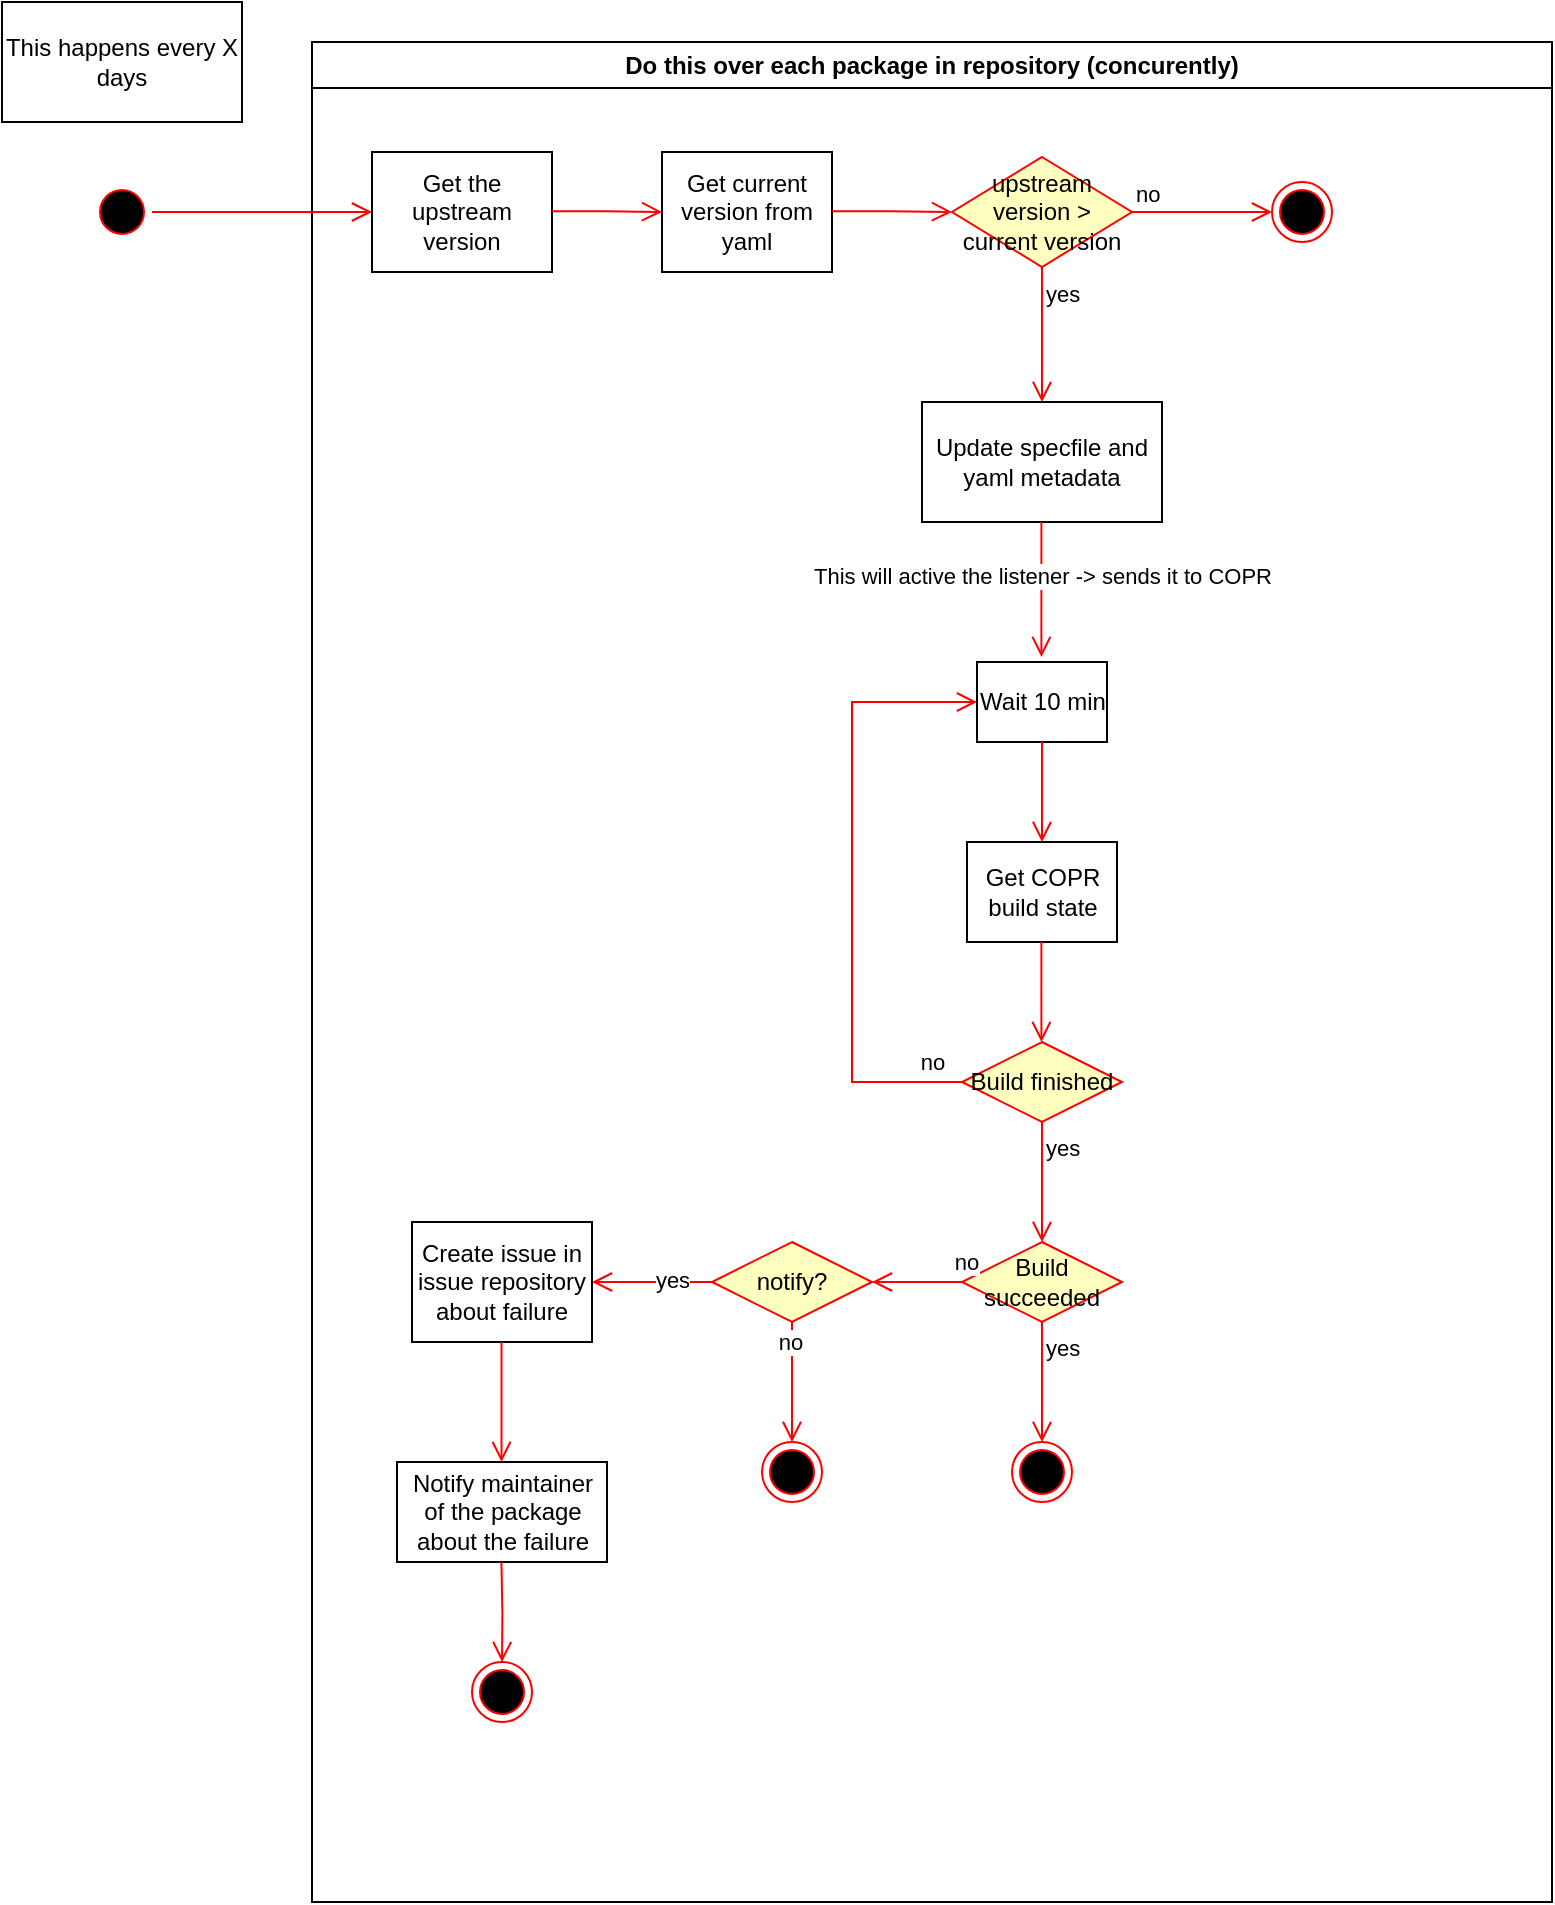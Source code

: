 <mxfile version="20.6.0" type="device"><diagram id="GlmO-jsKWFZRZX-fuqYN" name="Page-1"><mxGraphModel dx="1262" dy="737" grid="1" gridSize="10" guides="1" tooltips="1" connect="1" arrows="1" fold="1" page="1" pageScale="1" pageWidth="850" pageHeight="1100" math="0" shadow="0"><root><mxCell id="0"/><mxCell id="1" parent="0"/><mxCell id="2BYGi57EAKYBP_p3Rz0F-1" value="" style="ellipse;shape=startState;fillColor=#000000;strokeColor=#ff0000;" vertex="1" parent="1"><mxGeometry x="140" y="240" width="30" height="30" as="geometry"/></mxCell><mxCell id="2BYGi57EAKYBP_p3Rz0F-3" value="This happens every X days" style="rounded=0;whiteSpace=wrap;html=1;" vertex="1" parent="1"><mxGeometry x="95" y="150" width="120" height="60" as="geometry"/></mxCell><mxCell id="2BYGi57EAKYBP_p3Rz0F-5" value="Do this over each package in repository (concurently)" style="swimlane;whiteSpace=wrap;html=1;" vertex="1" parent="1"><mxGeometry x="250" y="170" width="620" height="930" as="geometry"/></mxCell><mxCell id="2BYGi57EAKYBP_p3Rz0F-7" value="Get the upstream version" style="rounded=0;whiteSpace=wrap;html=1;" vertex="1" parent="2BYGi57EAKYBP_p3Rz0F-5"><mxGeometry x="30" y="55" width="90" height="60" as="geometry"/></mxCell><mxCell id="2BYGi57EAKYBP_p3Rz0F-8" value="" style="edgeStyle=elbowEdgeStyle;elbow=horizontal;verticalAlign=bottom;endArrow=open;endSize=8;strokeColor=#FF0000;endFill=1;rounded=0;exitX=1;exitY=0.5;exitDx=0;exitDy=0;" edge="1" parent="2BYGi57EAKYBP_p3Rz0F-5"><mxGeometry x="50" y="-130.42" as="geometry"><mxPoint x="175" y="85" as="targetPoint"/><mxPoint x="120" y="84.58" as="sourcePoint"/></mxGeometry></mxCell><mxCell id="2BYGi57EAKYBP_p3Rz0F-9" value="Get current version from yaml" style="rounded=0;whiteSpace=wrap;html=1;" vertex="1" parent="2BYGi57EAKYBP_p3Rz0F-5"><mxGeometry x="175" y="55" width="85" height="60" as="geometry"/></mxCell><mxCell id="2BYGi57EAKYBP_p3Rz0F-11" value="upstream version &amp;gt; current version" style="rhombus;whiteSpace=wrap;html=1;fillColor=#ffffc0;strokeColor=#ff0000;" vertex="1" parent="2BYGi57EAKYBP_p3Rz0F-5"><mxGeometry x="320" y="57.5" width="90" height="55" as="geometry"/></mxCell><mxCell id="2BYGi57EAKYBP_p3Rz0F-12" value="no" style="edgeStyle=orthogonalEdgeStyle;html=1;align=left;verticalAlign=bottom;endArrow=open;endSize=8;strokeColor=#ff0000;rounded=0;" edge="1" source="2BYGi57EAKYBP_p3Rz0F-11" parent="2BYGi57EAKYBP_p3Rz0F-5"><mxGeometry x="-1" relative="1" as="geometry"><mxPoint x="480" y="85" as="targetPoint"/></mxGeometry></mxCell><mxCell id="2BYGi57EAKYBP_p3Rz0F-13" value="yes" style="edgeStyle=orthogonalEdgeStyle;html=1;align=left;verticalAlign=top;endArrow=open;endSize=8;strokeColor=#ff0000;rounded=0;" edge="1" source="2BYGi57EAKYBP_p3Rz0F-11" parent="2BYGi57EAKYBP_p3Rz0F-5"><mxGeometry x="-1" relative="1" as="geometry"><mxPoint x="365" y="180" as="targetPoint"/><Array as="points"><mxPoint x="365" y="170"/></Array></mxGeometry></mxCell><mxCell id="2BYGi57EAKYBP_p3Rz0F-15" value="" style="edgeStyle=elbowEdgeStyle;elbow=horizontal;verticalAlign=bottom;endArrow=open;endSize=8;strokeColor=#FF0000;endFill=1;rounded=0;exitX=1;exitY=0.5;exitDx=0;exitDy=0;entryX=0;entryY=0.5;entryDx=0;entryDy=0;" edge="1" parent="2BYGi57EAKYBP_p3Rz0F-5" target="2BYGi57EAKYBP_p3Rz0F-11"><mxGeometry x="-60" y="-300.42" as="geometry"><mxPoint x="315" y="85" as="targetPoint"/><mxPoint x="260" y="84.58" as="sourcePoint"/></mxGeometry></mxCell><mxCell id="2BYGi57EAKYBP_p3Rz0F-24" value="" style="ellipse;html=1;shape=endState;fillColor=#000000;strokeColor=#ff0000;" vertex="1" parent="2BYGi57EAKYBP_p3Rz0F-5"><mxGeometry x="480" y="70" width="30" height="30" as="geometry"/></mxCell><mxCell id="2BYGi57EAKYBP_p3Rz0F-26" value="Update specfile and yaml metadata" style="rounded=0;whiteSpace=wrap;html=1;" vertex="1" parent="2BYGi57EAKYBP_p3Rz0F-5"><mxGeometry x="305" y="180" width="120" height="60" as="geometry"/></mxCell><mxCell id="2BYGi57EAKYBP_p3Rz0F-30" value="" style="edgeStyle=orthogonalEdgeStyle;html=1;align=left;verticalAlign=top;endArrow=open;endSize=8;strokeColor=#ff0000;rounded=0;" edge="1" parent="2BYGi57EAKYBP_p3Rz0F-5"><mxGeometry x="-1" relative="1" as="geometry"><mxPoint x="364.71" y="307.5" as="targetPoint"/><mxPoint x="364.71" y="240" as="sourcePoint"/><Array as="points"><mxPoint x="364.71" y="297.5"/></Array></mxGeometry></mxCell><mxCell id="2BYGi57EAKYBP_p3Rz0F-32" value="This will active the listener -&amp;gt; sends it to COPR" style="edgeLabel;html=1;align=center;verticalAlign=middle;resizable=0;points=[];" vertex="1" connectable="0" parent="2BYGi57EAKYBP_p3Rz0F-30"><mxGeometry x="-0.208" relative="1" as="geometry"><mxPoint as="offset"/></mxGeometry></mxCell><mxCell id="2BYGi57EAKYBP_p3Rz0F-31" value="Wait 10 min" style="rounded=0;whiteSpace=wrap;html=1;" vertex="1" parent="2BYGi57EAKYBP_p3Rz0F-5"><mxGeometry x="332.5" y="310" width="65" height="40" as="geometry"/></mxCell><mxCell id="2BYGi57EAKYBP_p3Rz0F-35" value="" style="edgeStyle=orthogonalEdgeStyle;html=1;align=left;verticalAlign=top;endArrow=open;endSize=8;strokeColor=#ff0000;rounded=0;exitX=0.5;exitY=1;exitDx=0;exitDy=0;" edge="1" parent="2BYGi57EAKYBP_p3Rz0F-5" source="2BYGi57EAKYBP_p3Rz0F-31" target="2BYGi57EAKYBP_p3Rz0F-36"><mxGeometry x="-1" relative="1" as="geometry"><mxPoint x="364.71" y="437.5" as="targetPoint"/><mxPoint x="364.71" y="370" as="sourcePoint"/><Array as="points"/></mxGeometry></mxCell><mxCell id="2BYGi57EAKYBP_p3Rz0F-36" value="Get COPR build state" style="rounded=0;whiteSpace=wrap;html=1;" vertex="1" parent="2BYGi57EAKYBP_p3Rz0F-5"><mxGeometry x="327.5" y="400" width="75" height="50" as="geometry"/></mxCell><mxCell id="2BYGi57EAKYBP_p3Rz0F-37" value="Build finished" style="rhombus;whiteSpace=wrap;html=1;fillColor=#ffffc0;strokeColor=#ff0000;" vertex="1" parent="2BYGi57EAKYBP_p3Rz0F-5"><mxGeometry x="325" y="500" width="80" height="40" as="geometry"/></mxCell><mxCell id="2BYGi57EAKYBP_p3Rz0F-39" value="yes" style="edgeStyle=orthogonalEdgeStyle;html=1;align=left;verticalAlign=top;endArrow=open;endSize=8;strokeColor=#ff0000;rounded=0;" edge="1" source="2BYGi57EAKYBP_p3Rz0F-37" parent="2BYGi57EAKYBP_p3Rz0F-5"><mxGeometry x="-1" relative="1" as="geometry"><mxPoint x="365" y="600" as="targetPoint"/><Array as="points"><mxPoint x="365" y="600"/></Array></mxGeometry></mxCell><mxCell id="2BYGi57EAKYBP_p3Rz0F-40" value="" style="edgeStyle=orthogonalEdgeStyle;html=1;align=left;verticalAlign=top;endArrow=open;endSize=8;strokeColor=#ff0000;rounded=0;exitX=0.5;exitY=1;exitDx=0;exitDy=0;" edge="1" parent="2BYGi57EAKYBP_p3Rz0F-5"><mxGeometry x="-1" relative="1" as="geometry"><mxPoint x="364.71" y="500" as="targetPoint"/><mxPoint x="364.71" y="450" as="sourcePoint"/><Array as="points"><mxPoint x="364.71" y="480"/><mxPoint x="364.71" y="480"/></Array></mxGeometry></mxCell><mxCell id="2BYGi57EAKYBP_p3Rz0F-41" value="Build succeeded" style="rhombus;whiteSpace=wrap;html=1;fillColor=#ffffc0;strokeColor=#ff0000;" vertex="1" parent="2BYGi57EAKYBP_p3Rz0F-5"><mxGeometry x="325" y="600" width="80" height="40" as="geometry"/></mxCell><mxCell id="2BYGi57EAKYBP_p3Rz0F-42" value="" style="edgeStyle=orthogonalEdgeStyle;html=1;align=left;verticalAlign=bottom;endArrow=open;endSize=8;strokeColor=#ff0000;rounded=0;" edge="1" source="2BYGi57EAKYBP_p3Rz0F-41" parent="2BYGi57EAKYBP_p3Rz0F-5"><mxGeometry x="-1" relative="1" as="geometry"><mxPoint x="280" y="620" as="targetPoint"/></mxGeometry></mxCell><mxCell id="2BYGi57EAKYBP_p3Rz0F-48" value="no" style="edgeLabel;html=1;align=center;verticalAlign=middle;resizable=0;points=[];" vertex="1" connectable="0" parent="2BYGi57EAKYBP_p3Rz0F-42"><mxGeometry x="-0.357" relative="1" as="geometry"><mxPoint x="16" y="-10" as="offset"/></mxGeometry></mxCell><mxCell id="2BYGi57EAKYBP_p3Rz0F-43" value="yes" style="edgeStyle=orthogonalEdgeStyle;html=1;align=left;verticalAlign=top;endArrow=open;endSize=8;strokeColor=#ff0000;rounded=0;" edge="1" source="2BYGi57EAKYBP_p3Rz0F-41" parent="2BYGi57EAKYBP_p3Rz0F-5"><mxGeometry x="-1" relative="1" as="geometry"><mxPoint x="365" y="700" as="targetPoint"/></mxGeometry></mxCell><mxCell id="2BYGi57EAKYBP_p3Rz0F-44" value="" style="edgeStyle=orthogonalEdgeStyle;html=1;align=left;verticalAlign=bottom;endArrow=open;endSize=8;strokeColor=#ff0000;rounded=0;exitX=0;exitY=0.5;exitDx=0;exitDy=0;entryX=0;entryY=0.5;entryDx=0;entryDy=0;" edge="1" parent="2BYGi57EAKYBP_p3Rz0F-5" source="2BYGi57EAKYBP_p3Rz0F-37" target="2BYGi57EAKYBP_p3Rz0F-31"><mxGeometry x="-1" relative="1" as="geometry"><mxPoint x="260" y="330" as="targetPoint"/><mxPoint x="160" y="480" as="sourcePoint"/><Array as="points"><mxPoint x="270" y="520"/><mxPoint x="270" y="330"/></Array></mxGeometry></mxCell><mxCell id="2BYGi57EAKYBP_p3Rz0F-46" value="no" style="edgeLabel;html=1;align=center;verticalAlign=middle;resizable=0;points=[];" vertex="1" connectable="0" parent="2BYGi57EAKYBP_p3Rz0F-44"><mxGeometry x="-0.097" y="-1" relative="1" as="geometry"><mxPoint x="39" y="74" as="offset"/></mxGeometry></mxCell><mxCell id="2BYGi57EAKYBP_p3Rz0F-47" value="" style="ellipse;html=1;shape=endState;fillColor=#000000;strokeColor=#ff0000;" vertex="1" parent="2BYGi57EAKYBP_p3Rz0F-5"><mxGeometry x="350" y="700" width="30" height="30" as="geometry"/></mxCell><mxCell id="2BYGi57EAKYBP_p3Rz0F-50" value="Create issue in issue repository about failure" style="rounded=0;whiteSpace=wrap;html=1;" vertex="1" parent="2BYGi57EAKYBP_p3Rz0F-5"><mxGeometry x="50" y="590" width="90" height="60" as="geometry"/></mxCell><mxCell id="2BYGi57EAKYBP_p3Rz0F-53" value="" style="edgeStyle=orthogonalEdgeStyle;html=1;align=left;verticalAlign=top;endArrow=open;endSize=8;strokeColor=#ff0000;rounded=0;" edge="1" parent="2BYGi57EAKYBP_p3Rz0F-5"><mxGeometry x="-1" relative="1" as="geometry"><mxPoint x="94.76" y="710" as="targetPoint"/><mxPoint x="94.76" y="650" as="sourcePoint"/></mxGeometry></mxCell><mxCell id="2BYGi57EAKYBP_p3Rz0F-54" value="Notify maintainer of the package about the failure" style="rounded=0;whiteSpace=wrap;html=1;" vertex="1" parent="2BYGi57EAKYBP_p3Rz0F-5"><mxGeometry x="42.5" y="710" width="105" height="50" as="geometry"/></mxCell><mxCell id="2BYGi57EAKYBP_p3Rz0F-55" value="" style="edgeStyle=orthogonalEdgeStyle;html=1;align=left;verticalAlign=top;endArrow=open;endSize=8;strokeColor=#ff0000;rounded=0;" edge="1" parent="2BYGi57EAKYBP_p3Rz0F-5" target="2BYGi57EAKYBP_p3Rz0F-56"><mxGeometry x="-1" relative="1" as="geometry"><mxPoint x="94.71" y="820" as="targetPoint"/><mxPoint x="94.71" y="760" as="sourcePoint"/></mxGeometry></mxCell><mxCell id="2BYGi57EAKYBP_p3Rz0F-56" value="" style="ellipse;html=1;shape=endState;fillColor=#000000;strokeColor=#ff0000;" vertex="1" parent="2BYGi57EAKYBP_p3Rz0F-5"><mxGeometry x="80.0" y="810" width="30" height="30" as="geometry"/></mxCell><mxCell id="2BYGi57EAKYBP_p3Rz0F-57" value="notify?" style="rhombus;whiteSpace=wrap;html=1;fillColor=#ffffc0;strokeColor=#ff0000;" vertex="1" parent="2BYGi57EAKYBP_p3Rz0F-5"><mxGeometry x="200" y="600" width="80" height="40" as="geometry"/></mxCell><mxCell id="2BYGi57EAKYBP_p3Rz0F-58" value="" style="edgeStyle=orthogonalEdgeStyle;html=1;align=left;verticalAlign=bottom;endArrow=open;endSize=8;strokeColor=#ff0000;rounded=0;entryX=1;entryY=0.5;entryDx=0;entryDy=0;" edge="1" source="2BYGi57EAKYBP_p3Rz0F-57" parent="2BYGi57EAKYBP_p3Rz0F-5" target="2BYGi57EAKYBP_p3Rz0F-50"><mxGeometry x="-1" relative="1" as="geometry"><mxPoint x="160.0" y="580" as="targetPoint"/></mxGeometry></mxCell><mxCell id="2BYGi57EAKYBP_p3Rz0F-62" value="yes" style="edgeLabel;html=1;align=center;verticalAlign=middle;resizable=0;points=[];" vertex="1" connectable="0" parent="2BYGi57EAKYBP_p3Rz0F-58"><mxGeometry x="-0.316" y="-1" relative="1" as="geometry"><mxPoint as="offset"/></mxGeometry></mxCell><mxCell id="2BYGi57EAKYBP_p3Rz0F-59" value="" style="edgeStyle=orthogonalEdgeStyle;html=1;align=left;verticalAlign=top;endArrow=open;endSize=8;strokeColor=#ff0000;rounded=0;" edge="1" source="2BYGi57EAKYBP_p3Rz0F-57" parent="2BYGi57EAKYBP_p3Rz0F-5"><mxGeometry x="-1" relative="1" as="geometry"><mxPoint x="240" y="700" as="targetPoint"/></mxGeometry></mxCell><mxCell id="2BYGi57EAKYBP_p3Rz0F-60" value="no" style="edgeLabel;html=1;align=center;verticalAlign=middle;resizable=0;points=[];" vertex="1" connectable="0" parent="2BYGi57EAKYBP_p3Rz0F-59"><mxGeometry x="-0.668" y="-1" relative="1" as="geometry"><mxPoint as="offset"/></mxGeometry></mxCell><mxCell id="2BYGi57EAKYBP_p3Rz0F-61" value="" style="ellipse;html=1;shape=endState;fillColor=#000000;strokeColor=#ff0000;" vertex="1" parent="2BYGi57EAKYBP_p3Rz0F-5"><mxGeometry x="225" y="700" width="30" height="30" as="geometry"/></mxCell><mxCell id="2BYGi57EAKYBP_p3Rz0F-6" value="" style="edgeStyle=elbowEdgeStyle;elbow=horizontal;verticalAlign=bottom;endArrow=open;endSize=8;strokeColor=#FF0000;endFill=1;rounded=0;exitX=1;exitY=0.5;exitDx=0;exitDy=0;" edge="1" parent="1" source="2BYGi57EAKYBP_p3Rz0F-1"><mxGeometry x="100" y="40" as="geometry"><mxPoint x="280" y="255" as="targetPoint"/><mxPoint x="279.5" y="198" as="sourcePoint"/></mxGeometry></mxCell></root></mxGraphModel></diagram></mxfile>